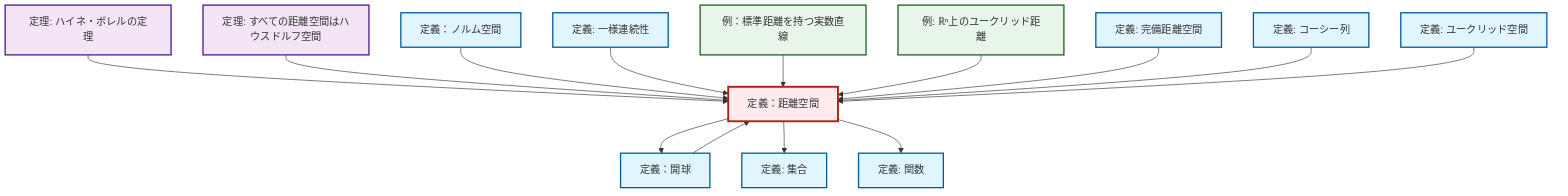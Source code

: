 graph TD
    classDef definition fill:#e1f5fe,stroke:#01579b,stroke-width:2px
    classDef theorem fill:#f3e5f5,stroke:#4a148c,stroke-width:2px
    classDef axiom fill:#fff3e0,stroke:#e65100,stroke-width:2px
    classDef example fill:#e8f5e9,stroke:#1b5e20,stroke-width:2px
    classDef current fill:#ffebee,stroke:#b71c1c,stroke-width:3px
    thm-metric-hausdorff["定理: すべての距離空間はハウスドルフ空間"]:::theorem
    def-metric-space["定義：距離空間"]:::definition
    thm-heine-borel["定理: ハイネ・ボレルの定理"]:::theorem
    def-cauchy-sequence["定義: コーシー列"]:::definition
    def-function["定義: 関数"]:::definition
    def-euclidean-space["定義: ユークリッド空間"]:::definition
    def-set["定義: 集合"]:::definition
    ex-real-line-metric["例：標準距離を持つ実数直線"]:::example
    def-complete-metric-space["定義: 完備距離空間"]:::definition
    def-uniform-continuity["定義: 一様連続性"]:::definition
    def-open-ball["定義：開球"]:::definition
    ex-euclidean-metric["例: ℝⁿ上のユークリッド距離"]:::example
    def-normed-vector-space["定義：ノルム空間"]:::definition
    thm-heine-borel --> def-metric-space
    thm-metric-hausdorff --> def-metric-space
    def-metric-space --> def-open-ball
    def-normed-vector-space --> def-metric-space
    def-uniform-continuity --> def-metric-space
    ex-real-line-metric --> def-metric-space
    ex-euclidean-metric --> def-metric-space
    def-complete-metric-space --> def-metric-space
    def-open-ball --> def-metric-space
    def-metric-space --> def-set
    def-cauchy-sequence --> def-metric-space
    def-metric-space --> def-function
    def-euclidean-space --> def-metric-space
    class def-metric-space current